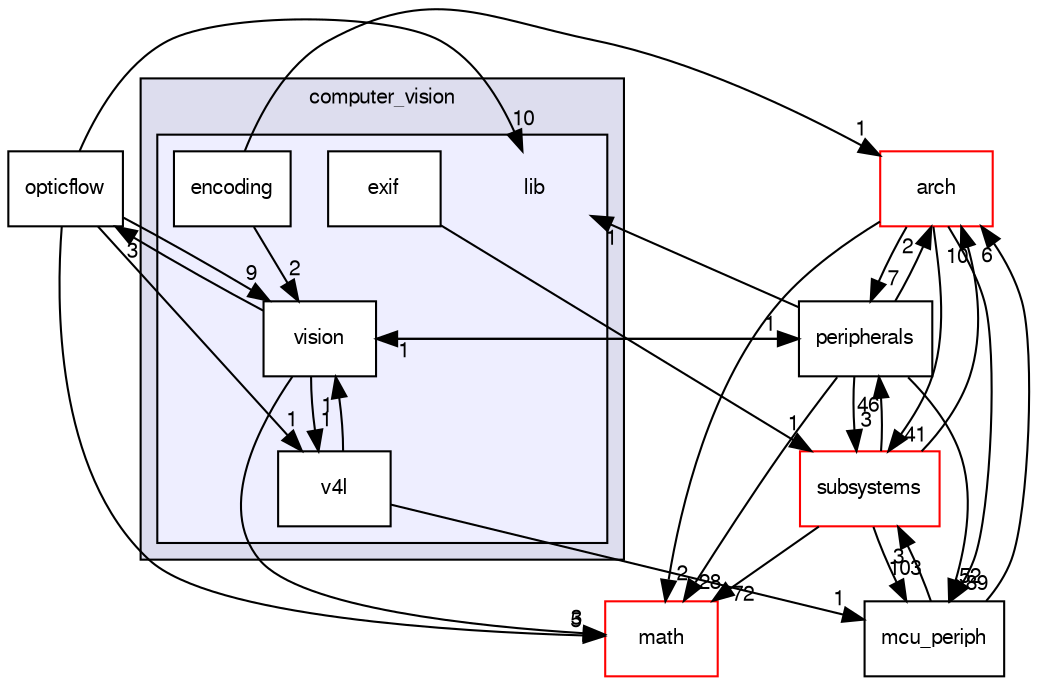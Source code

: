 digraph "sw/airborne/modules/computer_vision/lib" {
  compound=true
  node [ fontsize="10", fontname="FreeSans"];
  edge [ labelfontsize="10", labelfontname="FreeSans"];
  subgraph clusterdir_304e79c9f5d09ea65a2f55aafb6a6b9d {
    graph [ bgcolor="#ddddee", pencolor="black", label="computer_vision" fontname="FreeSans", fontsize="10", URL="dir_304e79c9f5d09ea65a2f55aafb6a6b9d.html"]
  subgraph clusterdir_9adc125244b74c64b95124778e5b932a {
    graph [ bgcolor="#eeeeff", pencolor="black", label="" URL="dir_9adc125244b74c64b95124778e5b932a.html"];
    dir_9adc125244b74c64b95124778e5b932a [shape=plaintext label="lib"];
    dir_7aa332c18e5fa1eaa6661da2f3ea70ae [shape=box label="encoding" color="black" fillcolor="white" style="filled" URL="dir_7aa332c18e5fa1eaa6661da2f3ea70ae.html"];
    dir_7cd4eedfd8330380119ebc1708ec2b0a [shape=box label="exif" color="black" fillcolor="white" style="filled" URL="dir_7cd4eedfd8330380119ebc1708ec2b0a.html"];
    dir_1f81fcd9478973fae943fef638641226 [shape=box label="v4l" color="black" fillcolor="white" style="filled" URL="dir_1f81fcd9478973fae943fef638641226.html"];
    dir_02b33bf6f772461f444923131a9a8dda [shape=box label="vision" color="black" fillcolor="white" style="filled" URL="dir_02b33bf6f772461f444923131a9a8dda.html"];
  }
  }
  dir_0a48ba2c0a76794adfddddc873522f67 [shape=box label="peripherals" URL="dir_0a48ba2c0a76794adfddddc873522f67.html"];
  dir_737909cdc08fae475c12e10cc4efa3fe [shape=box label="opticflow" URL="dir_737909cdc08fae475c12e10cc4efa3fe.html"];
  dir_12d6ec7aac5a4a9b8cee17e35022d7c7 [shape=box label="subsystems" fillcolor="white" style="filled" color="red" URL="dir_12d6ec7aac5a4a9b8cee17e35022d7c7.html"];
  dir_1ca43f6a116d741d80fb1d0555a2b198 [shape=box label="mcu_periph" URL="dir_1ca43f6a116d741d80fb1d0555a2b198.html"];
  dir_fc6475eb39ea0144fb6697b809fd11a9 [shape=box label="arch" fillcolor="white" style="filled" color="red" URL="dir_fc6475eb39ea0144fb6697b809fd11a9.html"];
  dir_29343b6f5fcd4b75a5dfbb985ff56864 [shape=box label="math" fillcolor="white" style="filled" color="red" URL="dir_29343b6f5fcd4b75a5dfbb985ff56864.html"];
  dir_0a48ba2c0a76794adfddddc873522f67->dir_12d6ec7aac5a4a9b8cee17e35022d7c7 [headlabel="3", labeldistance=1.5 headhref="dir_000124_000051.html"];
  dir_0a48ba2c0a76794adfddddc873522f67->dir_1ca43f6a116d741d80fb1d0555a2b198 [headlabel="52", labeldistance=1.5 headhref="dir_000124_000120.html"];
  dir_0a48ba2c0a76794adfddddc873522f67->dir_9adc125244b74c64b95124778e5b932a [headlabel="1", labeldistance=1.5 headhref="dir_000124_000136.html"];
  dir_0a48ba2c0a76794adfddddc873522f67->dir_fc6475eb39ea0144fb6697b809fd11a9 [headlabel="2", labeldistance=1.5 headhref="dir_000124_000002.html"];
  dir_0a48ba2c0a76794adfddddc873522f67->dir_02b33bf6f772461f444923131a9a8dda [headlabel="1", labeldistance=1.5 headhref="dir_000124_000140.html"];
  dir_0a48ba2c0a76794adfddddc873522f67->dir_29343b6f5fcd4b75a5dfbb985ff56864 [headlabel="28", labeldistance=1.5 headhref="dir_000124_000118.html"];
  dir_737909cdc08fae475c12e10cc4efa3fe->dir_1f81fcd9478973fae943fef638641226 [headlabel="1", labeldistance=1.5 headhref="dir_000141_000139.html"];
  dir_737909cdc08fae475c12e10cc4efa3fe->dir_9adc125244b74c64b95124778e5b932a [headlabel="10", labeldistance=1.5 headhref="dir_000141_000136.html"];
  dir_737909cdc08fae475c12e10cc4efa3fe->dir_02b33bf6f772461f444923131a9a8dda [headlabel="9", labeldistance=1.5 headhref="dir_000141_000140.html"];
  dir_737909cdc08fae475c12e10cc4efa3fe->dir_29343b6f5fcd4b75a5dfbb985ff56864 [headlabel="5", labeldistance=1.5 headhref="dir_000141_000118.html"];
  dir_1f81fcd9478973fae943fef638641226->dir_1ca43f6a116d741d80fb1d0555a2b198 [headlabel="1", labeldistance=1.5 headhref="dir_000139_000120.html"];
  dir_1f81fcd9478973fae943fef638641226->dir_02b33bf6f772461f444923131a9a8dda [headlabel="1", labeldistance=1.5 headhref="dir_000139_000140.html"];
  dir_12d6ec7aac5a4a9b8cee17e35022d7c7->dir_0a48ba2c0a76794adfddddc873522f67 [headlabel="46", labeldistance=1.5 headhref="dir_000051_000124.html"];
  dir_12d6ec7aac5a4a9b8cee17e35022d7c7->dir_1ca43f6a116d741d80fb1d0555a2b198 [headlabel="103", labeldistance=1.5 headhref="dir_000051_000120.html"];
  dir_12d6ec7aac5a4a9b8cee17e35022d7c7->dir_fc6475eb39ea0144fb6697b809fd11a9 [headlabel="10", labeldistance=1.5 headhref="dir_000051_000002.html"];
  dir_12d6ec7aac5a4a9b8cee17e35022d7c7->dir_29343b6f5fcd4b75a5dfbb985ff56864 [headlabel="72", labeldistance=1.5 headhref="dir_000051_000118.html"];
  dir_7cd4eedfd8330380119ebc1708ec2b0a->dir_12d6ec7aac5a4a9b8cee17e35022d7c7 [headlabel="1", labeldistance=1.5 headhref="dir_000138_000051.html"];
  dir_1ca43f6a116d741d80fb1d0555a2b198->dir_12d6ec7aac5a4a9b8cee17e35022d7c7 [headlabel="3", labeldistance=1.5 headhref="dir_000120_000051.html"];
  dir_1ca43f6a116d741d80fb1d0555a2b198->dir_fc6475eb39ea0144fb6697b809fd11a9 [headlabel="6", labeldistance=1.5 headhref="dir_000120_000002.html"];
  dir_fc6475eb39ea0144fb6697b809fd11a9->dir_0a48ba2c0a76794adfddddc873522f67 [headlabel="7", labeldistance=1.5 headhref="dir_000002_000124.html"];
  dir_fc6475eb39ea0144fb6697b809fd11a9->dir_12d6ec7aac5a4a9b8cee17e35022d7c7 [headlabel="41", labeldistance=1.5 headhref="dir_000002_000051.html"];
  dir_fc6475eb39ea0144fb6697b809fd11a9->dir_1ca43f6a116d741d80fb1d0555a2b198 [headlabel="89", labeldistance=1.5 headhref="dir_000002_000120.html"];
  dir_fc6475eb39ea0144fb6697b809fd11a9->dir_29343b6f5fcd4b75a5dfbb985ff56864 [headlabel="2", labeldistance=1.5 headhref="dir_000002_000118.html"];
  dir_02b33bf6f772461f444923131a9a8dda->dir_0a48ba2c0a76794adfddddc873522f67 [headlabel="1", labeldistance=1.5 headhref="dir_000140_000124.html"];
  dir_02b33bf6f772461f444923131a9a8dda->dir_737909cdc08fae475c12e10cc4efa3fe [headlabel="3", labeldistance=1.5 headhref="dir_000140_000141.html"];
  dir_02b33bf6f772461f444923131a9a8dda->dir_1f81fcd9478973fae943fef638641226 [headlabel="1", labeldistance=1.5 headhref="dir_000140_000139.html"];
  dir_02b33bf6f772461f444923131a9a8dda->dir_29343b6f5fcd4b75a5dfbb985ff56864 [headlabel="3", labeldistance=1.5 headhref="dir_000140_000118.html"];
  dir_7aa332c18e5fa1eaa6661da2f3ea70ae->dir_fc6475eb39ea0144fb6697b809fd11a9 [headlabel="1", labeldistance=1.5 headhref="dir_000137_000002.html"];
  dir_7aa332c18e5fa1eaa6661da2f3ea70ae->dir_02b33bf6f772461f444923131a9a8dda [headlabel="2", labeldistance=1.5 headhref="dir_000137_000140.html"];
}

